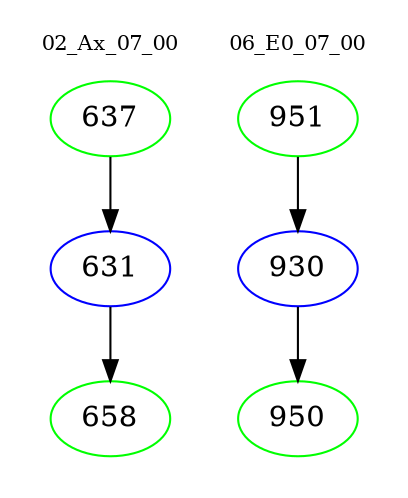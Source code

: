 digraph{
subgraph cluster_0 {
color = white
label = "02_Ax_07_00";
fontsize=10;
T0_637 [label="637", color="green"]
T0_637 -> T0_631 [color="black"]
T0_631 [label="631", color="blue"]
T0_631 -> T0_658 [color="black"]
T0_658 [label="658", color="green"]
}
subgraph cluster_1 {
color = white
label = "06_E0_07_00";
fontsize=10;
T1_951 [label="951", color="green"]
T1_951 -> T1_930 [color="black"]
T1_930 [label="930", color="blue"]
T1_930 -> T1_950 [color="black"]
T1_950 [label="950", color="green"]
}
}
